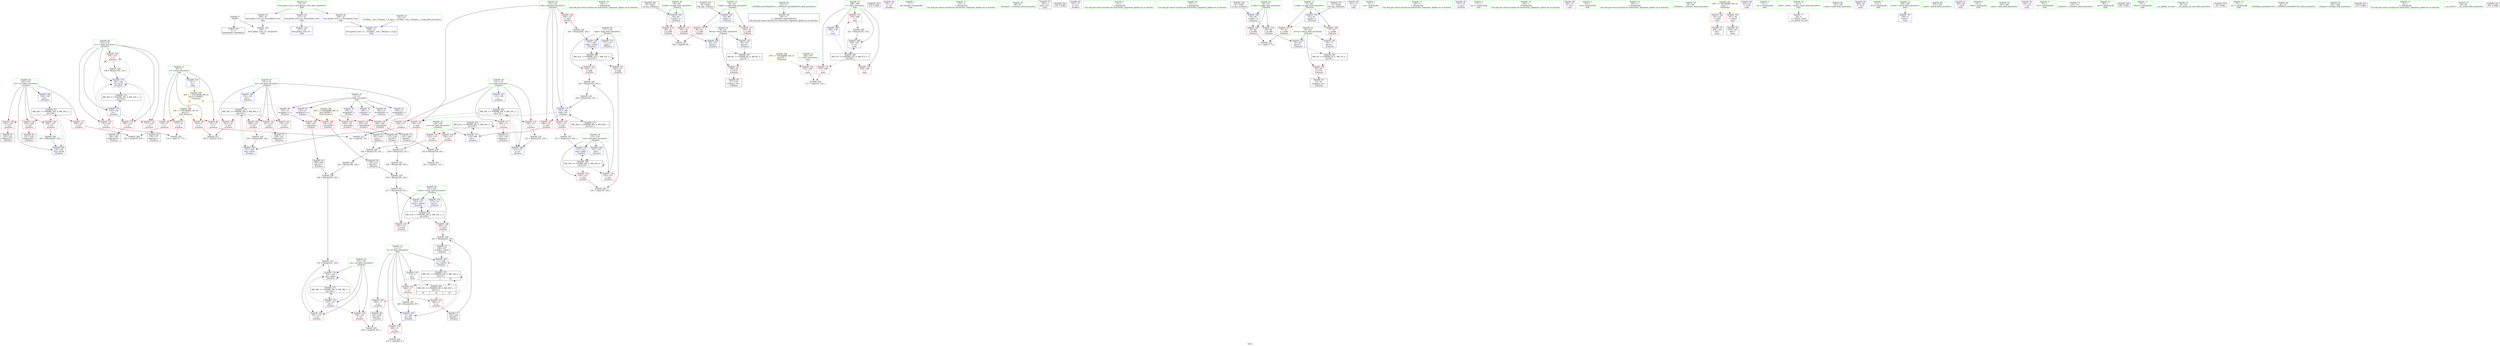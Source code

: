 digraph "SVFG" {
	label="SVFG";

	Node0x55c7b7945ff0 [shape=record,color=grey,label="{NodeID: 0\nNullPtr}"];
	Node0x55c7b7945ff0 -> Node0x55c7b7967fb0[style=solid];
	Node0x55c7b7945ff0 -> Node0x55c7b796e440[style=solid];
	Node0x55c7b796f650 [shape=record,color=blue,label="{NodeID: 180\n129\<--138\ni23\<--\n_Z5solvev\n}"];
	Node0x55c7b796f650 -> Node0x55c7b797f570[style=dashed];
	Node0x55c7b7966920 [shape=record,color=red,label="{NodeID: 97\n173\<--8\n\<--n\n_Z5solvev\n}"];
	Node0x55c7b7966920 -> Node0x55c7b7974bd0[style=solid];
	Node0x55c7b7964b80 [shape=record,color=green,label="{NodeID: 14\n138\<--1\n\<--dummyObj\nCan only get source location for instruction, argument, global var or function.}"];
	Node0x55c7b7967480 [shape=record,color=red,label="{NodeID: 111\n108\<--90\n\<--retval\n_Z3minxx\n}"];
	Node0x55c7b7967480 -> Node0x55c7b7968350[style=solid];
	Node0x55c7b7965720 [shape=record,color=green,label="{NodeID: 28\n47\<--53\n_ZNSt8ios_base4InitD1Ev\<--_ZNSt8ios_base4InitD1Ev_field_insensitive\n}"];
	Node0x55c7b7965720 -> Node0x55c7b7968180[style=solid];
	Node0x55c7b796c8b0 [shape=record,color=red,label="{NodeID: 125\n176\<--121\n\<--mid\n_Z5solvev\n}"];
	Node0x55c7b796c8b0 -> Node0x55c7b7972f50[style=solid];
	Node0x55c7b7966340 [shape=record,color=green,label="{NodeID: 42\n121\<--122\nmid\<--mid_field_insensitive\n_Z5solvev\n}"];
	Node0x55c7b7966340 -> Node0x55c7b796c8b0[style=solid];
	Node0x55c7b7966340 -> Node0x55c7b796c980[style=solid];
	Node0x55c7b7966340 -> Node0x55c7b796ca50[style=solid];
	Node0x55c7b7966340 -> Node0x55c7b796cb20[style=solid];
	Node0x55c7b7966340 -> Node0x55c7b796ef00[style=solid];
	Node0x55c7b796d410 [shape=record,color=red,label="{NodeID: 139\n230\<--129\n\<--i23\n_Z5solvev\n}"];
	Node0x55c7b796d410 -> Node0x55c7b7968aa0[style=solid];
	Node0x55c7b7967fb0 [shape=record,color=black,label="{NodeID: 56\n2\<--3\ndummyVal\<--dummyVal\n}"];
	Node0x55c7b7973e50 [shape=record,color=grey,label="{NodeID: 236\n262 = Binary(256, 261, )\n}"];
	Node0x55c7b7973e50 -> Node0x55c7b7975350[style=solid];
	Node0x55c7b796df70 [shape=record,color=red,label="{NodeID: 153\n324\<--298\n\<--i\nmain\n}"];
	Node0x55c7b796df70 -> Node0x55c7b7974450[style=solid];
	Node0x55c7b7968b70 [shape=record,color=black,label="{NodeID: 70\n234\<--233\nconv34\<--\n_Z5solvev\n}"];
	Node0x55c7b7968b70 -> Node0x55c7b7973250[style=solid];
	Node0x55c7b7996ab0 [shape=record,color=black,label="{NodeID: 333\n312 = PHI()\n}"];
	Node0x55c7b7975350 [shape=record,color=grey,label="{NodeID: 250\n263 = cmp(262, 155, )\n}"];
	Node0x55c7b796ebc0 [shape=record,color=blue,label="{NodeID: 167\n113\<--138\ni\<--\n_Z5solvev\n}"];
	Node0x55c7b796ebc0 -> Node0x55c7b797eb70[style=dashed];
	Node0x55c7b79696d0 [shape=record,color=purple,label="{NodeID: 84\n133\<--15\n\<--.str\n_Z5solvev\n}"];
	Node0x55c7b7946080 [shape=record,color=green,label="{NodeID: 1\n7\<--1\n__dso_handle\<--dummyObj\nGlob }"];
	Node0x55c7b796f720 [shape=record,color=blue,label="{NodeID: 181\n127\<--237\ncnt22\<--add36\n_Z5solvev\n}"];
	Node0x55c7b796f720 -> Node0x55c7b797f070[style=dashed];
	Node0x55c7b79669f0 [shape=record,color=red,label="{NodeID: 98\n219\<--8\n\<--n\n_Z5solvev\n}"];
	Node0x55c7b79669f0 -> Node0x55c7b7975050[style=solid];
	Node0x55c7b7964c10 [shape=record,color=green,label="{NodeID: 15\n155\<--1\n\<--dummyObj\nCan only get source location for instruction, argument, global var or function.}"];
	Node0x55c7b7967550 [shape=record,color=red,label="{NodeID: 112\n98\<--92\n\<--a.addr\n_Z3minxx\n}"];
	Node0x55c7b7967550 -> Node0x55c7b7974ed0[style=solid];
	Node0x55c7b7965820 [shape=record,color=green,label="{NodeID: 29\n60\<--61\n_Z3maxxx\<--_Z3maxxx_field_insensitive\n}"];
	Node0x55c7b796c980 [shape=record,color=red,label="{NodeID: 126\n204\<--121\n\<--mid\n_Z5solvev\n}"];
	Node0x55c7b796c980 -> Node0x55c7b7973550[style=solid];
	Node0x55c7b7966410 [shape=record,color=green,label="{NodeID: 43\n123\<--124\ncnt\<--cnt_field_insensitive\n_Z5solvev\n}"];
	Node0x55c7b7966410 -> Node0x55c7b796cbf0[style=solid];
	Node0x55c7b7966410 -> Node0x55c7b796ccc0[style=solid];
	Node0x55c7b7966410 -> Node0x55c7b796efd0[style=solid];
	Node0x55c7b7966410 -> Node0x55c7b796f170[style=solid];
	Node0x55c7b796d4e0 [shape=record,color=red,label="{NodeID: 140\n240\<--129\n\<--i23\n_Z5solvev\n}"];
	Node0x55c7b796d4e0 -> Node0x55c7b7974750[style=solid];
	Node0x55c7b79680b0 [shape=record,color=black,label="{NodeID: 57\n293\<--9\nmain_ret\<--\nmain\n}"];
	Node0x55c7b7973fd0 [shape=record,color=grey,label="{NodeID: 237\n211 = Binary(210, 184, )\n}"];
	Node0x55c7b7973fd0 -> Node0x55c7b796f4b0[style=solid];
	Node0x55c7b796e040 [shape=record,color=blue,label="{NodeID: 154\n8\<--9\nn\<--\nGlob }"];
	Node0x55c7b796e040 -> Node0x55c7b7986bd0[style=dashed];
	Node0x55c7b7968c40 [shape=record,color=black,label="{NodeID: 71\n245\<--244\nconv40\<--\n_Z5solvev\n}"];
	Node0x55c7b7968c40 -> Node0x55c7b79742d0[style=solid];
	Node0x55c7b7996bb0 [shape=record,color=black,label="{NodeID: 334\n321 = PHI()\n}"];
	Node0x55c7b79754d0 [shape=record,color=grey,label="{NodeID: 251\n254 = cmp(252, 253, )\n}"];
	Node0x55c7b796ec90 [shape=record,color=blue,label="{NodeID: 168\n113\<--151\ni\<--inc\n_Z5solvev\n}"];
	Node0x55c7b796ec90 -> Node0x55c7b797eb70[style=dashed];
	Node0x55c7b79697a0 [shape=record,color=purple,label="{NodeID: 85\n147\<--17\n\<--.str.1\n_Z5solvev\n}"];
	Node0x55c7b7958d50 [shape=record,color=green,label="{NodeID: 2\n9\<--1\n\<--dummyObj\nCan only get source location for instruction, argument, global var or function.}"];
	Node0x55c7b7981d70 [shape=record,color=black,label="{NodeID: 265\nMR_47V_3 = PHI(MR_47V_4, MR_47V_2, )\npts\{299 \}\n}"];
	Node0x55c7b7981d70 -> Node0x55c7b796ddd0[style=dashed];
	Node0x55c7b7981d70 -> Node0x55c7b796dea0[style=dashed];
	Node0x55c7b7981d70 -> Node0x55c7b796df70[style=dashed];
	Node0x55c7b7981d70 -> Node0x55c7b796fda0[style=dashed];
	Node0x55c7b796f7f0 [shape=record,color=blue,label="{NodeID: 182\n129\<--241\ni23\<--inc38\n_Z5solvev\n}"];
	Node0x55c7b796f7f0 -> Node0x55c7b797f570[style=dashed];
	Node0x55c7b7966ac0 [shape=record,color=red,label="{NodeID: 99\n253\<--8\n\<--n\n_Z5solvev\n}"];
	Node0x55c7b7966ac0 -> Node0x55c7b79754d0[style=solid];
	Node0x55c7b7964ca0 [shape=record,color=green,label="{NodeID: 16\n157\<--1\n\<--dummyObj\nCan only get source location for instruction, argument, global var or function.}"];
	Node0x55c7b7967620 [shape=record,color=red,label="{NodeID: 113\n102\<--92\n\<--a.addr\n_Z3minxx\n}"];
	Node0x55c7b7967620 -> Node0x55c7b796ea20[style=solid];
	Node0x55c7b7965920 [shape=record,color=green,label="{NodeID: 30\n65\<--66\nretval\<--retval_field_insensitive\n_Z3maxxx\n}"];
	Node0x55c7b7965920 -> Node0x55c7b7967070[style=solid];
	Node0x55c7b7965920 -> Node0x55c7b796e6e0[style=solid];
	Node0x55c7b7965920 -> Node0x55c7b796e7b0[style=solid];
	Node0x55c7b796ca50 [shape=record,color=red,label="{NodeID: 127\n208\<--121\n\<--mid\n_Z5solvev\n}"];
	Node0x55c7b796ca50 -> Node0x55c7b796f3e0[style=solid];
	Node0x55c7b79664e0 [shape=record,color=green,label="{NodeID: 44\n125\<--126\ni3\<--i3_field_insensitive\n_Z5solvev\n}"];
	Node0x55c7b79664e0 -> Node0x55c7b796cd90[style=solid];
	Node0x55c7b79664e0 -> Node0x55c7b796ce60[style=solid];
	Node0x55c7b79664e0 -> Node0x55c7b796cf30[style=solid];
	Node0x55c7b79664e0 -> Node0x55c7b796d000[style=solid];
	Node0x55c7b79664e0 -> Node0x55c7b796f0a0[style=solid];
	Node0x55c7b79664e0 -> Node0x55c7b796f240[style=solid];
	Node0x55c7b7972c90 [shape=record,color=grey,label="{NodeID: 224\n281 = Binary(280, 138, )\n}"];
	Node0x55c7b7972c90 -> Node0x55c7b796fb30[style=solid];
	Node0x55c7b796d5b0 [shape=record,color=red,label="{NodeID: 141\n252\<--131\n\<--i43\n_Z5solvev\n}"];
	Node0x55c7b796d5b0 -> Node0x55c7b79754d0[style=solid];
	Node0x55c7b7968180 [shape=record,color=black,label="{NodeID: 58\n46\<--47\n\<--_ZNSt8ios_base4InitD1Ev\nCan only get source location for instruction, argument, global var or function.}"];
	Node0x55c7b7974150 [shape=record,color=grey,label="{NodeID: 238\n190 = Binary(183, 189, )\n}"];
	Node0x55c7b7974150 -> Node0x55c7b79739d0[style=solid];
	Node0x55c7b796e140 [shape=record,color=blue,label="{NodeID: 155\n11\<--9\nm\<--\nGlob }"];
	Node0x55c7b796e140 -> Node0x55c7b7982270[style=dashed];
	Node0x55c7b7968d10 [shape=record,color=black,label="{NodeID: 72\n248\<--247\nconv42\<--sub41\n_Z5solvev\n}"];
	Node0x55c7b7968d10 -> Node0x55c7b796f8c0[style=solid];
	Node0x55c7b7996cb0 [shape=record,color=black,label="{NodeID: 335\n88 = PHI()\n0th arg _Z3minxx }"];
	Node0x55c7b7996cb0 -> Node0x55c7b796e880[style=solid];
	Node0x55c7b796b120 [shape=record,color=grey,label="{NodeID: 252\n75 = cmp(73, 74, )\n}"];
	Node0x55c7b796ed60 [shape=record,color=blue,label="{NodeID: 169\n115\<--155\nlow\<--\n_Z5solvev\n}"];
	Node0x55c7b796ed60 -> Node0x55c7b7982c70[style=dashed];
	Node0x55c7b7969870 [shape=record,color=purple,label="{NodeID: 86\n311\<--17\n\<--.str.1\nmain\n}"];
	Node0x55c7b7958de0 [shape=record,color=green,label="{NodeID: 3\n15\<--1\n.str\<--dummyObj\nGlob }"];
	Node0x55c7b7982270 [shape=record,color=black,label="{NodeID: 266\nMR_16V_2 = PHI(MR_16V_3, MR_16V_1, )\npts\{12 \}\n|{<s0>10|<s1>10|<s2>10}}"];
	Node0x55c7b7982270:s0 -> Node0x55c7b7966b90[style=dashed,color=red];
	Node0x55c7b7982270:s1 -> Node0x55c7b7966c60[style=dashed,color=red];
	Node0x55c7b7982270:s2 -> Node0x55c7b796f8c0[style=dashed,color=red];
	Node0x55c7b796f8c0 [shape=record,color=blue,label="{NodeID: 183\n11\<--248\nm\<--conv42\n_Z5solvev\n}"];
	Node0x55c7b796f8c0 -> Node0x55c7b7984e70[style=dashed];
	Node0x55c7b7966b90 [shape=record,color=red,label="{NodeID: 100\n200\<--11\n\<--m\n_Z5solvev\n}"];
	Node0x55c7b7966b90 -> Node0x55c7b7968830[style=solid];
	Node0x55c7b7964d30 [shape=record,color=green,label="{NodeID: 17\n167\<--1\n\<--dummyObj\nCan only get source location for instruction, argument, global var or function.}"];
	Node0x55c7b79676f0 [shape=record,color=red,label="{NodeID: 114\n99\<--94\n\<--b.addr\n_Z3minxx\n}"];
	Node0x55c7b79676f0 -> Node0x55c7b7974ed0[style=solid];
	Node0x55c7b79659f0 [shape=record,color=green,label="{NodeID: 31\n67\<--68\na.addr\<--a.addr_field_insensitive\n_Z3maxxx\n}"];
	Node0x55c7b79659f0 -> Node0x55c7b7967140[style=solid];
	Node0x55c7b79659f0 -> Node0x55c7b7967210[style=solid];
	Node0x55c7b79659f0 -> Node0x55c7b796e540[style=solid];
	Node0x55c7b796cb20 [shape=record,color=red,label="{NodeID: 128\n210\<--121\n\<--mid\n_Z5solvev\n}"];
	Node0x55c7b796cb20 -> Node0x55c7b7973fd0[style=solid];
	Node0x55c7b79665b0 [shape=record,color=green,label="{NodeID: 45\n127\<--128\ncnt22\<--cnt22_field_insensitive\n_Z5solvev\n}"];
	Node0x55c7b79665b0 -> Node0x55c7b796d0d0[style=solid];
	Node0x55c7b79665b0 -> Node0x55c7b796d1a0[style=solid];
	Node0x55c7b79665b0 -> Node0x55c7b796f580[style=solid];
	Node0x55c7b79665b0 -> Node0x55c7b796f720[style=solid];
	Node0x55c7b7972dd0 [shape=record,color=grey,label="{NodeID: 225\n237 = Binary(236, 235, )\n}"];
	Node0x55c7b7972dd0 -> Node0x55c7b796f720[style=solid];
	Node0x55c7b796d680 [shape=record,color=red,label="{NodeID: 142\n257\<--131\n\<--i43\n_Z5solvev\n}"];
	Node0x55c7b796d680 -> Node0x55c7b7968de0[style=solid];
	Node0x55c7b7968280 [shape=record,color=black,label="{NodeID: 59\n62\<--83\n_Z3maxxx_ret\<--\n_Z3maxxx\n}"];
	Node0x55c7b79742d0 [shape=record,color=grey,label="{NodeID: 239\n247 = Binary(245, 246, )\n}"];
	Node0x55c7b79742d0 -> Node0x55c7b7968d10[style=solid];
	Node0x55c7b796e240 [shape=record,color=blue,label="{NodeID: 156\n337\<--34\nllvm.global_ctors_0\<--\nGlob }"];
	Node0x55c7b7968de0 [shape=record,color=black,label="{NodeID: 73\n258\<--257\nidxprom47\<--\n_Z5solvev\n}"];
	Node0x55c7b7996e10 [shape=record,color=black,label="{NodeID: 336\n89 = PHI()\n1st arg _Z3minxx }"];
	Node0x55c7b7996e10 -> Node0x55c7b796e950[style=solid];
	Node0x55c7b796b2a0 [shape=record,color=grey,label="{NodeID: 253\n142 = cmp(140, 141, )\n}"];
	Node0x55c7b796ee30 [shape=record,color=blue,label="{NodeID: 170\n117\<--157\nhigh\<--\n_Z5solvev\n}"];
	Node0x55c7b796ee30 -> Node0x55c7b7983170[style=dashed];
	Node0x55c7b7969940 [shape=record,color=purple,label="{NodeID: 87\n273\<--19\n\<--.str.2\n_Z5solvev\n}"];
	Node0x55c7b79593b0 [shape=record,color=green,label="{NodeID: 4\n17\<--1\n.str.1\<--dummyObj\nGlob }"];
	Node0x55c7b7982770 [shape=record,color=black,label="{NodeID: 267\nMR_8V_3 = PHI(MR_8V_4, MR_8V_2, )\npts\{91 \}\n}"];
	Node0x55c7b7982770 -> Node0x55c7b7967480[style=dashed];
	Node0x55c7b796f990 [shape=record,color=blue,label="{NodeID: 184\n131\<--138\ni43\<--\n_Z5solvev\n}"];
	Node0x55c7b796f990 -> Node0x55c7b7985370[style=dashed];
	Node0x55c7b7966c60 [shape=record,color=red,label="{NodeID: 101\n244\<--11\n\<--m\n_Z5solvev\n}"];
	Node0x55c7b7966c60 -> Node0x55c7b7968c40[style=solid];
	Node0x55c7b7964dc0 [shape=record,color=green,label="{NodeID: 18\n184\<--1\n\<--dummyObj\nCan only get source location for instruction, argument, global var or function.}"];
	Node0x55c7b796c110 [shape=record,color=red,label="{NodeID: 115\n105\<--94\n\<--b.addr\n_Z3minxx\n}"];
	Node0x55c7b796c110 -> Node0x55c7b796eaf0[style=solid];
	Node0x55c7b7965ac0 [shape=record,color=green,label="{NodeID: 32\n69\<--70\nb.addr\<--b.addr_field_insensitive\n_Z3maxxx\n}"];
	Node0x55c7b7965ac0 -> Node0x55c7b79672e0[style=solid];
	Node0x55c7b7965ac0 -> Node0x55c7b79673b0[style=solid];
	Node0x55c7b7965ac0 -> Node0x55c7b796e610[style=solid];
	Node0x55c7b796cbf0 [shape=record,color=red,label="{NodeID: 129\n191\<--123\n\<--cnt\n_Z5solvev\n}"];
	Node0x55c7b796cbf0 -> Node0x55c7b79739d0[style=solid];
	Node0x55c7b7966680 [shape=record,color=green,label="{NodeID: 46\n129\<--130\ni23\<--i23_field_insensitive\n_Z5solvev\n}"];
	Node0x55c7b7966680 -> Node0x55c7b796d270[style=solid];
	Node0x55c7b7966680 -> Node0x55c7b796d340[style=solid];
	Node0x55c7b7966680 -> Node0x55c7b796d410[style=solid];
	Node0x55c7b7966680 -> Node0x55c7b796d4e0[style=solid];
	Node0x55c7b7966680 -> Node0x55c7b796f650[style=solid];
	Node0x55c7b7966680 -> Node0x55c7b796f7f0[style=solid];
	Node0x55c7b7972f50 [shape=record,color=grey,label="{NodeID: 226\n182 = Binary(176, 181, )\n}"];
	Node0x55c7b7972f50 -> Node0x55c7b79730d0[style=solid];
	Node0x55c7b796d750 [shape=record,color=red,label="{NodeID: 143\n272\<--131\n\<--i43\n_Z5solvev\n}"];
	Node0x55c7b7968350 [shape=record,color=black,label="{NodeID: 60\n87\<--108\n_Z3minxx_ret\<--\n_Z3minxx\n}"];
	Node0x55c7b7974450 [shape=record,color=grey,label="{NodeID: 240\n325 = Binary(324, 138, )\n}"];
	Node0x55c7b7974450 -> Node0x55c7b796fda0[style=solid];
	Node0x55c7b796e340 [shape=record,color=blue,label="{NodeID: 157\n338\<--35\nllvm.global_ctors_1\<--_GLOBAL__sub_I_Theogry_1_0.cpp\nGlob }"];
	Node0x55c7b7968eb0 [shape=record,color=black,label="{NodeID: 74\n261\<--260\nconv49\<--\n_Z5solvev\n}"];
	Node0x55c7b7968eb0 -> Node0x55c7b7973e50[style=solid];
	Node0x55c7b7996f10 [shape=record,color=black,label="{NodeID: 337\n63 = PHI()\n0th arg _Z3maxxx }"];
	Node0x55c7b7996f10 -> Node0x55c7b796e540[style=solid];
	Node0x55c7b796b420 [shape=record,color=grey,label="{NodeID: 254\n270 = cmp(269, 9, )\n}"];
	Node0x55c7b796ef00 [shape=record,color=blue,label="{NodeID: 171\n121\<--166\nmid\<--div\n_Z5solvev\n}"];
	Node0x55c7b796ef00 -> Node0x55c7b796c8b0[style=dashed];
	Node0x55c7b796ef00 -> Node0x55c7b796c980[style=dashed];
	Node0x55c7b796ef00 -> Node0x55c7b796ca50[style=dashed];
	Node0x55c7b796ef00 -> Node0x55c7b796cb20[style=dashed];
	Node0x55c7b796ef00 -> Node0x55c7b7983b70[style=dashed];
	Node0x55c7b7969a10 [shape=record,color=purple,label="{NodeID: 88\n302\<--21\n\<--.str.3\nmain\n}"];
	Node0x55c7b7959440 [shape=record,color=green,label="{NodeID: 5\n19\<--1\n.str.2\<--dummyObj\nGlob }"];
	Node0x55c7b7982c70 [shape=record,color=black,label="{NodeID: 268\nMR_20V_3 = PHI(MR_20V_4, MR_20V_2, )\npts\{116 \}\n}"];
	Node0x55c7b7982c70 -> Node0x55c7b796c3d0[style=dashed];
	Node0x55c7b7982c70 -> Node0x55c7b796c4a0[style=dashed];
	Node0x55c7b7982c70 -> Node0x55c7b796f4b0[style=dashed];
	Node0x55c7b7982c70 -> Node0x55c7b7982c70[style=dashed];
	Node0x55c7b796fa60 [shape=record,color=blue,label="{NodeID: 185\n11\<--266\nm\<--dec\n_Z5solvev\n}"];
	Node0x55c7b796fa60 -> Node0x55c7b7966e00[style=dashed];
	Node0x55c7b796fa60 -> Node0x55c7b7984e70[style=dashed];
	Node0x55c7b7966d30 [shape=record,color=red,label="{NodeID: 102\n265\<--11\n\<--m\n_Z5solvev\n}"];
	Node0x55c7b7966d30 -> Node0x55c7b79748d0[style=solid];
	Node0x55c7b7964e50 [shape=record,color=green,label="{NodeID: 19\n267\<--1\n\<--dummyObj\nCan only get source location for instruction, argument, global var or function.}"];
	Node0x55c7b796c1a0 [shape=record,color=red,label="{NodeID: 116\n140\<--113\n\<--i\n_Z5solvev\n}"];
	Node0x55c7b796c1a0 -> Node0x55c7b796b2a0[style=solid];
	Node0x55c7b7965b90 [shape=record,color=green,label="{NodeID: 33\n85\<--86\n_Z3minxx\<--_Z3minxx_field_insensitive\n}"];
	Node0x55c7b796ccc0 [shape=record,color=red,label="{NodeID: 130\n199\<--123\n\<--cnt\n_Z5solvev\n}"];
	Node0x55c7b796ccc0 -> Node0x55c7b7974a50[style=solid];
	Node0x55c7b7966750 [shape=record,color=green,label="{NodeID: 47\n131\<--132\ni43\<--i43_field_insensitive\n_Z5solvev\n}"];
	Node0x55c7b7966750 -> Node0x55c7b796d5b0[style=solid];
	Node0x55c7b7966750 -> Node0x55c7b796d680[style=solid];
	Node0x55c7b7966750 -> Node0x55c7b796d750[style=solid];
	Node0x55c7b7966750 -> Node0x55c7b796d820[style=solid];
	Node0x55c7b7966750 -> Node0x55c7b796f990[style=solid];
	Node0x55c7b7966750 -> Node0x55c7b796fb30[style=solid];
	Node0x55c7b79730d0 [shape=record,color=grey,label="{NodeID: 227\n183 = Binary(182, 184, )\n}"];
	Node0x55c7b79730d0 -> Node0x55c7b7974150[style=solid];
	Node0x55c7b796d820 [shape=record,color=red,label="{NodeID: 144\n280\<--131\n\<--i43\n_Z5solvev\n}"];
	Node0x55c7b796d820 -> Node0x55c7b7972c90[style=solid];
	Node0x55c7b7968420 [shape=record,color=black,label="{NodeID: 61\n145\<--144\nidxprom\<--\n_Z5solvev\n}"];
	Node0x55c7b79745d0 [shape=record,color=grey,label="{NodeID: 241\n165 = Binary(163, 164, )\n}"];
	Node0x55c7b79745d0 -> Node0x55c7b7973b50[style=solid];
	Node0x55c7b796e440 [shape=record,color=blue, style = dotted,label="{NodeID: 158\n339\<--3\nllvm.global_ctors_2\<--dummyVal\nGlob }"];
	Node0x55c7b7968f80 [shape=record,color=black,label="{NodeID: 75\n304\<--301\ncall\<--\nmain\n}"];
	Node0x55c7b7997010 [shape=record,color=black,label="{NodeID: 338\n64 = PHI()\n1st arg _Z3maxxx }"];
	Node0x55c7b7997010 -> Node0x55c7b796e610[style=solid];
	Node0x55c7b797eb70 [shape=record,color=black,label="{NodeID: 255\nMR_18V_3 = PHI(MR_18V_4, MR_18V_2, )\npts\{114 \}\n}"];
	Node0x55c7b797eb70 -> Node0x55c7b796c1a0[style=dashed];
	Node0x55c7b797eb70 -> Node0x55c7b796c230[style=dashed];
	Node0x55c7b797eb70 -> Node0x55c7b796c300[style=dashed];
	Node0x55c7b797eb70 -> Node0x55c7b796ec90[style=dashed];
	Node0x55c7b796efd0 [shape=record,color=blue,label="{NodeID: 172\n123\<--155\ncnt\<--\n_Z5solvev\n}"];
	Node0x55c7b796efd0 -> Node0x55c7b796cbf0[style=dashed];
	Node0x55c7b796efd0 -> Node0x55c7b796ccc0[style=dashed];
	Node0x55c7b796efd0 -> Node0x55c7b796f170[style=dashed];
	Node0x55c7b796efd0 -> Node0x55c7b7984880[style=dashed];
	Node0x55c7b7969ae0 [shape=record,color=purple,label="{NodeID: 89\n303\<--23\n\<--.str.4\nmain\n}"];
	Node0x55c7b7964700 [shape=record,color=green,label="{NodeID: 6\n21\<--1\n.str.3\<--dummyObj\nGlob }"];
	Node0x55c7b7983170 [shape=record,color=black,label="{NodeID: 269\nMR_22V_3 = PHI(MR_22V_5, MR_22V_2, )\npts\{118 \}\n}"];
	Node0x55c7b7983170 -> Node0x55c7b796c570[style=dashed];
	Node0x55c7b7983170 -> Node0x55c7b796c640[style=dashed];
	Node0x55c7b7983170 -> Node0x55c7b796f310[style=dashed];
	Node0x55c7b7983170 -> Node0x55c7b7983170[style=dashed];
	Node0x55c7b796fb30 [shape=record,color=blue,label="{NodeID: 186\n131\<--281\ni43\<--inc58\n_Z5solvev\n}"];
	Node0x55c7b796fb30 -> Node0x55c7b7985370[style=dashed];
	Node0x55c7b7966e00 [shape=record,color=red,label="{NodeID: 103\n269\<--11\n\<--m\n_Z5solvev\n}"];
	Node0x55c7b7966e00 -> Node0x55c7b796b420[style=solid];
	Node0x55c7b7964f20 [shape=record,color=green,label="{NodeID: 20\n4\<--6\n_ZStL8__ioinit\<--_ZStL8__ioinit_field_insensitive\nGlob }"];
	Node0x55c7b7964f20 -> Node0x55c7b7969120[style=solid];
	Node0x55c7b796c230 [shape=record,color=red,label="{NodeID: 117\n144\<--113\n\<--i\n_Z5solvev\n}"];
	Node0x55c7b796c230 -> Node0x55c7b7968420[style=solid];
	Node0x55c7b7965c90 [shape=record,color=green,label="{NodeID: 34\n90\<--91\nretval\<--retval_field_insensitive\n_Z3minxx\n}"];
	Node0x55c7b7965c90 -> Node0x55c7b7967480[style=solid];
	Node0x55c7b7965c90 -> Node0x55c7b796ea20[style=solid];
	Node0x55c7b7965c90 -> Node0x55c7b796eaf0[style=solid];
	Node0x55c7b796cd90 [shape=record,color=red,label="{NodeID: 131\n172\<--125\n\<--i3\n_Z5solvev\n}"];
	Node0x55c7b796cd90 -> Node0x55c7b7974bd0[style=solid];
	Node0x55c7b7967840 [shape=record,color=green,label="{NodeID: 48\n135\<--136\nscanf\<--scanf_field_insensitive\n}"];
	Node0x55c7b7973250 [shape=record,color=grey,label="{NodeID: 228\n235 = Binary(229, 234, )\n}"];
	Node0x55c7b7973250 -> Node0x55c7b7972dd0[style=solid];
	Node0x55c7b796d8f0 [shape=record,color=red,label="{NodeID: 145\n180\<--179\n\<--arrayidx8\n_Z5solvev\n}"];
	Node0x55c7b796d8f0 -> Node0x55c7b79685c0[style=solid];
	Node0x55c7b79684f0 [shape=record,color=black,label="{NodeID: 62\n178\<--177\nidxprom7\<--\n_Z5solvev\n}"];
	Node0x55c7b7974750 [shape=record,color=grey,label="{NodeID: 242\n241 = Binary(240, 138, )\n}"];
	Node0x55c7b7974750 -> Node0x55c7b796f7f0[style=solid];
	Node0x55c7b796e540 [shape=record,color=blue,label="{NodeID: 159\n67\<--63\na.addr\<--a\n_Z3maxxx\n}"];
	Node0x55c7b796e540 -> Node0x55c7b7967140[style=dashed];
	Node0x55c7b796e540 -> Node0x55c7b7967210[style=dashed];
	Node0x55c7b7969050 [shape=record,color=black,label="{NodeID: 76\n310\<--307\ncall1\<--\nmain\n}"];
	Node0x55c7b797f070 [shape=record,color=black,label="{NodeID: 256\nMR_32V_3 = PHI(MR_32V_4, MR_32V_2, )\npts\{128 \}\n}"];
	Node0x55c7b797f070 -> Node0x55c7b796d0d0[style=dashed];
	Node0x55c7b797f070 -> Node0x55c7b796d1a0[style=dashed];
	Node0x55c7b797f070 -> Node0x55c7b796f720[style=dashed];
	Node0x55c7b796f0a0 [shape=record,color=blue,label="{NodeID: 173\n125\<--138\ni3\<--\n_Z5solvev\n}"];
	Node0x55c7b796f0a0 -> Node0x55c7b796cd90[style=dashed];
	Node0x55c7b796f0a0 -> Node0x55c7b796ce60[style=dashed];
	Node0x55c7b796f0a0 -> Node0x55c7b796cf30[style=dashed];
	Node0x55c7b796f0a0 -> Node0x55c7b796d000[style=dashed];
	Node0x55c7b796f0a0 -> Node0x55c7b796f240[style=dashed];
	Node0x55c7b796f0a0 -> Node0x55c7b7984970[style=dashed];
	Node0x55c7b7969bb0 [shape=record,color=purple,label="{NodeID: 90\n308\<--26\n\<--.str.5\nmain\n}"];
	Node0x55c7b7964790 [shape=record,color=green,label="{NodeID: 7\n23\<--1\n.str.4\<--dummyObj\nGlob }"];
	Node0x55c7b7983670 [shape=record,color=black,label="{NodeID: 270\nMR_24V_2 = PHI(MR_24V_3, MR_24V_1, )\npts\{120 \}\n}"];
	Node0x55c7b7983670 -> Node0x55c7b796c710[style=dashed];
	Node0x55c7b7983670 -> Node0x55c7b796c7e0[style=dashed];
	Node0x55c7b7983670 -> Node0x55c7b796f3e0[style=dashed];
	Node0x55c7b7983670 -> Node0x55c7b7983670[style=dashed];
	Node0x55c7b796fc00 [shape=record,color=blue,label="{NodeID: 187\n294\<--9\nretval\<--\nmain\n}"];
	Node0x55c7b7966ed0 [shape=record,color=red,label="{NodeID: 104\n301\<--25\n\<--stdin\nmain\n}"];
	Node0x55c7b7966ed0 -> Node0x55c7b7968f80[style=solid];
	Node0x55c7b7965020 [shape=record,color=green,label="{NodeID: 21\n8\<--10\nn\<--n_field_insensitive\nGlob }"];
	Node0x55c7b7965020 -> Node0x55c7b7966850[style=solid];
	Node0x55c7b7965020 -> Node0x55c7b7966920[style=solid];
	Node0x55c7b7965020 -> Node0x55c7b79669f0[style=solid];
	Node0x55c7b7965020 -> Node0x55c7b7966ac0[style=solid];
	Node0x55c7b7965020 -> Node0x55c7b796e040[style=solid];
	Node0x55c7b7986a10 [shape=record,color=yellow,style=double,label="{NodeID: 284\n45V_1 = ENCHI(MR_45V_0)\npts\{297 \}\nFun[main]}"];
	Node0x55c7b7986a10 -> Node0x55c7b796dd00[style=dashed];
	Node0x55c7b796c300 [shape=record,color=red,label="{NodeID: 118\n150\<--113\n\<--i\n_Z5solvev\n}"];
	Node0x55c7b796c300 -> Node0x55c7b7973cd0[style=solid];
	Node0x55c7b7965d60 [shape=record,color=green,label="{NodeID: 35\n92\<--93\na.addr\<--a.addr_field_insensitive\n_Z3minxx\n}"];
	Node0x55c7b7965d60 -> Node0x55c7b7967550[style=solid];
	Node0x55c7b7965d60 -> Node0x55c7b7967620[style=solid];
	Node0x55c7b7965d60 -> Node0x55c7b796e880[style=solid];
	Node0x55c7b796ce60 [shape=record,color=red,label="{NodeID: 132\n177\<--125\n\<--i3\n_Z5solvev\n}"];
	Node0x55c7b796ce60 -> Node0x55c7b79684f0[style=solid];
	Node0x55c7b7967940 [shape=record,color=green,label="{NodeID: 49\n275\<--276\nprintf\<--printf_field_insensitive\n}"];
	Node0x55c7b79733d0 [shape=record,color=grey,label="{NodeID: 229\n196 = Binary(195, 138, )\n}"];
	Node0x55c7b79733d0 -> Node0x55c7b796f240[style=solid];
	Node0x55c7b796d9c0 [shape=record,color=red,label="{NodeID: 146\n188\<--187\n\<--arrayidx11\n_Z5solvev\n}"];
	Node0x55c7b796d9c0 -> Node0x55c7b7968760[style=solid];
	Node0x55c7b79685c0 [shape=record,color=black,label="{NodeID: 63\n181\<--180\nconv\<--\n_Z5solvev\n}"];
	Node0x55c7b79685c0 -> Node0x55c7b7972f50[style=solid];
	Node0x55c7b79748d0 [shape=record,color=grey,label="{NodeID: 243\n266 = Binary(265, 267, )\n}"];
	Node0x55c7b79748d0 -> Node0x55c7b796fa60[style=solid];
	Node0x55c7b796e610 [shape=record,color=blue,label="{NodeID: 160\n69\<--64\nb.addr\<--b\n_Z3maxxx\n}"];
	Node0x55c7b796e610 -> Node0x55c7b79672e0[style=dashed];
	Node0x55c7b796e610 -> Node0x55c7b79673b0[style=dashed];
	Node0x55c7b7969120 [shape=record,color=purple,label="{NodeID: 77\n44\<--4\n\<--_ZStL8__ioinit\n__cxx_global_var_init\n}"];
	Node0x55c7b797f570 [shape=record,color=black,label="{NodeID: 257\nMR_34V_3 = PHI(MR_34V_4, MR_34V_2, )\npts\{130 \}\n}"];
	Node0x55c7b797f570 -> Node0x55c7b796d270[style=dashed];
	Node0x55c7b797f570 -> Node0x55c7b796d340[style=dashed];
	Node0x55c7b797f570 -> Node0x55c7b796d410[style=dashed];
	Node0x55c7b797f570 -> Node0x55c7b796d4e0[style=dashed];
	Node0x55c7b797f570 -> Node0x55c7b796f7f0[style=dashed];
	Node0x55c7b796f170 [shape=record,color=blue,label="{NodeID: 174\n123\<--192\ncnt\<--add14\n_Z5solvev\n}"];
	Node0x55c7b796f170 -> Node0x55c7b796cbf0[style=dashed];
	Node0x55c7b796f170 -> Node0x55c7b796ccc0[style=dashed];
	Node0x55c7b796f170 -> Node0x55c7b796f170[style=dashed];
	Node0x55c7b796f170 -> Node0x55c7b7984880[style=dashed];
	Node0x55c7b7969c80 [shape=record,color=purple,label="{NodeID: 91\n309\<--28\n\<--.str.6\nmain\n}"];
	Node0x55c7b7964820 [shape=record,color=green,label="{NodeID: 8\n25\<--1\nstdin\<--dummyObj\nGlob }"];
	Node0x55c7b7983b70 [shape=record,color=black,label="{NodeID: 271\nMR_26V_2 = PHI(MR_26V_3, MR_26V_1, )\npts\{122 \}\n}"];
	Node0x55c7b7983b70 -> Node0x55c7b796ef00[style=dashed];
	Node0x55c7b796fcd0 [shape=record,color=blue,label="{NodeID: 188\n298\<--138\ni\<--\nmain\n}"];
	Node0x55c7b796fcd0 -> Node0x55c7b7981d70[style=dashed];
	Node0x55c7b7966fa0 [shape=record,color=red,label="{NodeID: 105\n307\<--30\n\<--stdout\nmain\n}"];
	Node0x55c7b7966fa0 -> Node0x55c7b7969050[style=solid];
	Node0x55c7b7965120 [shape=record,color=green,label="{NodeID: 22\n11\<--12\nm\<--m_field_insensitive\nGlob }"];
	Node0x55c7b7965120 -> Node0x55c7b7966b90[style=solid];
	Node0x55c7b7965120 -> Node0x55c7b7966c60[style=solid];
	Node0x55c7b7965120 -> Node0x55c7b7966d30[style=solid];
	Node0x55c7b7965120 -> Node0x55c7b7966e00[style=solid];
	Node0x55c7b7965120 -> Node0x55c7b796e140[style=solid];
	Node0x55c7b7965120 -> Node0x55c7b796f8c0[style=solid];
	Node0x55c7b7965120 -> Node0x55c7b796fa60[style=solid];
	Node0x55c7b796c3d0 [shape=record,color=red,label="{NodeID: 119\n159\<--115\n\<--low\n_Z5solvev\n}"];
	Node0x55c7b796c3d0 -> Node0x55c7b7974d50[style=solid];
	Node0x55c7b7965e30 [shape=record,color=green,label="{NodeID: 36\n94\<--95\nb.addr\<--b.addr_field_insensitive\n_Z3minxx\n}"];
	Node0x55c7b7965e30 -> Node0x55c7b79676f0[style=solid];
	Node0x55c7b7965e30 -> Node0x55c7b796c110[style=solid];
	Node0x55c7b7965e30 -> Node0x55c7b796e950[style=solid];
	Node0x55c7b796cf30 [shape=record,color=red,label="{NodeID: 133\n185\<--125\n\<--i3\n_Z5solvev\n}"];
	Node0x55c7b796cf30 -> Node0x55c7b7968690[style=solid];
	Node0x55c7b7967a40 [shape=record,color=green,label="{NodeID: 50\n291\<--292\nmain\<--main_field_insensitive\n}"];
	Node0x55c7b7973550 [shape=record,color=grey,label="{NodeID: 230\n205 = Binary(204, 184, )\n}"];
	Node0x55c7b7973550 -> Node0x55c7b796f310[style=solid];
	Node0x55c7b796da90 [shape=record,color=red,label="{NodeID: 147\n226\<--225\n\<--arrayidx28\n_Z5solvev\n}"];
	Node0x55c7b796da90 -> Node0x55c7b79689d0[style=solid];
	Node0x55c7b7968690 [shape=record,color=black,label="{NodeID: 64\n186\<--185\nidxprom10\<--\n_Z5solvev\n}"];
	Node0x55c7b7974a50 [shape=record,color=grey,label="{NodeID: 244\n202 = cmp(199, 201, )\n}"];
	Node0x55c7b796e6e0 [shape=record,color=blue,label="{NodeID: 161\n65\<--77\nretval\<--\n_Z3maxxx\n}"];
	Node0x55c7b796e6e0 -> Node0x55c7b797fa70[style=dashed];
	Node0x55c7b79691f0 [shape=record,color=purple,label="{NodeID: 78\n146\<--13\narrayidx\<--a\n_Z5solvev\n}"];
	Node0x55c7b797fa70 [shape=record,color=black,label="{NodeID: 258\nMR_2V_3 = PHI(MR_2V_4, MR_2V_2, )\npts\{66 \}\n}"];
	Node0x55c7b797fa70 -> Node0x55c7b7967070[style=dashed];
	Node0x55c7b796f240 [shape=record,color=blue,label="{NodeID: 175\n125\<--196\ni3\<--inc16\n_Z5solvev\n}"];
	Node0x55c7b796f240 -> Node0x55c7b796cd90[style=dashed];
	Node0x55c7b796f240 -> Node0x55c7b796ce60[style=dashed];
	Node0x55c7b796f240 -> Node0x55c7b796cf30[style=dashed];
	Node0x55c7b796f240 -> Node0x55c7b796d000[style=dashed];
	Node0x55c7b796f240 -> Node0x55c7b796f240[style=dashed];
	Node0x55c7b796f240 -> Node0x55c7b7984970[style=dashed];
	Node0x55c7b7969d50 [shape=record,color=purple,label="{NodeID: 92\n320\<--31\n\<--.str.7\nmain\n}"];
	Node0x55c7b79648b0 [shape=record,color=green,label="{NodeID: 9\n26\<--1\n.str.5\<--dummyObj\nGlob }"];
	Node0x55c7b7984880 [shape=record,color=black,label="{NodeID: 272\nMR_28V_2 = PHI(MR_28V_4, MR_28V_1, )\npts\{124 \}\n}"];
	Node0x55c7b7984880 -> Node0x55c7b796efd0[style=dashed];
	Node0x55c7b796fda0 [shape=record,color=blue,label="{NodeID: 189\n298\<--325\ni\<--inc\nmain\n}"];
	Node0x55c7b796fda0 -> Node0x55c7b7981d70[style=dashed];
	Node0x55c7b7967070 [shape=record,color=red,label="{NodeID: 106\n83\<--65\n\<--retval\n_Z3maxxx\n}"];
	Node0x55c7b7967070 -> Node0x55c7b7968280[style=solid];
	Node0x55c7b7965220 [shape=record,color=green,label="{NodeID: 23\n13\<--14\na\<--a_field_insensitive\nGlob }"];
	Node0x55c7b7965220 -> Node0x55c7b79691f0[style=solid];
	Node0x55c7b7965220 -> Node0x55c7b79692c0[style=solid];
	Node0x55c7b7965220 -> Node0x55c7b7969390[style=solid];
	Node0x55c7b7965220 -> Node0x55c7b7969460[style=solid];
	Node0x55c7b7965220 -> Node0x55c7b7969530[style=solid];
	Node0x55c7b7965220 -> Node0x55c7b7969600[style=solid];
	Node0x55c7b7986bd0 [shape=record,color=yellow,style=double,label="{NodeID: 286\n49V_1 = ENCHI(MR_49V_0)\npts\{10 140000 \}\nFun[main]|{<s0>10|<s1>10}}"];
	Node0x55c7b7986bd0:s0 -> Node0x55c7b7986dc0[style=dashed,color=red];
	Node0x55c7b7986bd0:s1 -> Node0x55c7b7987870[style=dashed,color=red];
	Node0x55c7b796c4a0 [shape=record,color=red,label="{NodeID: 120\n163\<--115\n\<--low\n_Z5solvev\n}"];
	Node0x55c7b796c4a0 -> Node0x55c7b79745d0[style=solid];
	Node0x55c7b7965f00 [shape=record,color=green,label="{NodeID: 37\n110\<--111\n_Z5solvev\<--_Z5solvev_field_insensitive\n}"];
	Node0x55c7b7987870 [shape=record,color=yellow,style=double,label="{NodeID: 300\n38V_1 = ENCHI(MR_38V_0)\npts\{140000 \}\nFun[_Z5solvev]}"];
	Node0x55c7b7987870 -> Node0x55c7b796d8f0[style=dashed];
	Node0x55c7b7987870 -> Node0x55c7b796d9c0[style=dashed];
	Node0x55c7b7987870 -> Node0x55c7b796da90[style=dashed];
	Node0x55c7b7987870 -> Node0x55c7b796db60[style=dashed];
	Node0x55c7b7987870 -> Node0x55c7b796dc30[style=dashed];
	Node0x55c7b796d000 [shape=record,color=red,label="{NodeID: 134\n195\<--125\n\<--i3\n_Z5solvev\n}"];
	Node0x55c7b796d000 -> Node0x55c7b79733d0[style=solid];
	Node0x55c7b7967b40 [shape=record,color=green,label="{NodeID: 51\n294\<--295\nretval\<--retval_field_insensitive\nmain\n}"];
	Node0x55c7b7967b40 -> Node0x55c7b796fc00[style=solid];
	Node0x55c7b79736d0 [shape=record,color=grey,label="{NodeID: 231\n228 = Binary(222, 227, )\n}"];
	Node0x55c7b79736d0 -> Node0x55c7b7973850[style=solid];
	Node0x55c7b796db60 [shape=record,color=red,label="{NodeID: 148\n233\<--232\n\<--arrayidx33\n_Z5solvev\n}"];
	Node0x55c7b796db60 -> Node0x55c7b7968b70[style=solid];
	Node0x55c7b7968760 [shape=record,color=black,label="{NodeID: 65\n189\<--188\nconv12\<--\n_Z5solvev\n}"];
	Node0x55c7b7968760 -> Node0x55c7b7974150[style=solid];
	Node0x55c7b7974bd0 [shape=record,color=grey,label="{NodeID: 245\n174 = cmp(172, 173, )\n}"];
	Node0x55c7b796e7b0 [shape=record,color=blue,label="{NodeID: 162\n65\<--80\nretval\<--\n_Z3maxxx\n}"];
	Node0x55c7b796e7b0 -> Node0x55c7b797fa70[style=dashed];
	Node0x55c7b79692c0 [shape=record,color=purple,label="{NodeID: 79\n179\<--13\narrayidx8\<--a\n_Z5solvev\n}"];
	Node0x55c7b79692c0 -> Node0x55c7b796d8f0[style=solid];
	Node0x55c7b796f310 [shape=record,color=blue,label="{NodeID: 176\n117\<--205\nhigh\<--sub20\n_Z5solvev\n}"];
	Node0x55c7b796f310 -> Node0x55c7b7983170[style=dashed];
	Node0x55c7b7969e20 [shape=record,color=purple,label="{NodeID: 93\n337\<--33\nllvm.global_ctors_0\<--llvm.global_ctors\nGlob }"];
	Node0x55c7b7969e20 -> Node0x55c7b796e240[style=solid];
	Node0x55c7b7964940 [shape=record,color=green,label="{NodeID: 10\n28\<--1\n.str.6\<--dummyObj\nGlob }"];
	Node0x55c7b7984970 [shape=record,color=black,label="{NodeID: 273\nMR_30V_2 = PHI(MR_30V_4, MR_30V_1, )\npts\{126 \}\n}"];
	Node0x55c7b7984970 -> Node0x55c7b796f0a0[style=dashed];
	Node0x55c7b7967140 [shape=record,color=red,label="{NodeID: 107\n73\<--67\n\<--a.addr\n_Z3maxxx\n}"];
	Node0x55c7b7967140 -> Node0x55c7b796b120[style=solid];
	Node0x55c7b7965320 [shape=record,color=green,label="{NodeID: 24\n33\<--37\nllvm.global_ctors\<--llvm.global_ctors_field_insensitive\nGlob }"];
	Node0x55c7b7965320 -> Node0x55c7b7969e20[style=solid];
	Node0x55c7b7965320 -> Node0x55c7b7969f20[style=solid];
	Node0x55c7b7965320 -> Node0x55c7b796a020[style=solid];
	Node0x55c7b7986ce0 [shape=record,color=yellow,style=double,label="{NodeID: 287\n40V_1 = ENCHI(MR_40V_0)\npts\{1 \}\nFun[main]}"];
	Node0x55c7b7986ce0 -> Node0x55c7b7966ed0[style=dashed];
	Node0x55c7b7986ce0 -> Node0x55c7b7966fa0[style=dashed];
	Node0x55c7b796c570 [shape=record,color=red,label="{NodeID: 121\n160\<--117\n\<--high\n_Z5solvev\n}"];
	Node0x55c7b796c570 -> Node0x55c7b7974d50[style=solid];
	Node0x55c7b7966000 [shape=record,color=green,label="{NodeID: 38\n113\<--114\ni\<--i_field_insensitive\n_Z5solvev\n}"];
	Node0x55c7b7966000 -> Node0x55c7b796c1a0[style=solid];
	Node0x55c7b7966000 -> Node0x55c7b796c230[style=solid];
	Node0x55c7b7966000 -> Node0x55c7b796c300[style=solid];
	Node0x55c7b7966000 -> Node0x55c7b796ebc0[style=solid];
	Node0x55c7b7966000 -> Node0x55c7b796ec90[style=solid];
	Node0x55c7b796d0d0 [shape=record,color=red,label="{NodeID: 135\n236\<--127\n\<--cnt22\n_Z5solvev\n}"];
	Node0x55c7b796d0d0 -> Node0x55c7b7972dd0[style=solid];
	Node0x55c7b7967c10 [shape=record,color=green,label="{NodeID: 52\n296\<--297\nt\<--t_field_insensitive\nmain\n}"];
	Node0x55c7b7967c10 -> Node0x55c7b796dd00[style=solid];
	Node0x55c7b7973850 [shape=record,color=grey,label="{NodeID: 232\n229 = Binary(228, 184, )\n}"];
	Node0x55c7b7973850 -> Node0x55c7b7973250[style=solid];
	Node0x55c7b796dc30 [shape=record,color=red,label="{NodeID: 149\n260\<--259\n\<--arrayidx48\n_Z5solvev\n}"];
	Node0x55c7b796dc30 -> Node0x55c7b7968eb0[style=solid];
	Node0x55c7b7968830 [shape=record,color=black,label="{NodeID: 66\n201\<--200\nconv18\<--\n_Z5solvev\n}"];
	Node0x55c7b7968830 -> Node0x55c7b7974a50[style=solid];
	Node0x55c7b76914f0 [shape=record,color=black,label="{NodeID: 329\n148 = PHI()\n}"];
	Node0x55c7b7974d50 [shape=record,color=grey,label="{NodeID: 246\n161 = cmp(159, 160, )\n}"];
	Node0x55c7b796e880 [shape=record,color=blue,label="{NodeID: 163\n92\<--88\na.addr\<--a\n_Z3minxx\n}"];
	Node0x55c7b796e880 -> Node0x55c7b7967550[style=dashed];
	Node0x55c7b796e880 -> Node0x55c7b7967620[style=dashed];
	Node0x55c7b7969390 [shape=record,color=purple,label="{NodeID: 80\n187\<--13\narrayidx11\<--a\n_Z5solvev\n}"];
	Node0x55c7b7969390 -> Node0x55c7b796d9c0[style=solid];
	Node0x55c7b796f3e0 [shape=record,color=blue,label="{NodeID: 177\n119\<--208\nres\<--\n_Z5solvev\n}"];
	Node0x55c7b796f3e0 -> Node0x55c7b7983670[style=dashed];
	Node0x55c7b7969f20 [shape=record,color=purple,label="{NodeID: 94\n338\<--33\nllvm.global_ctors_1\<--llvm.global_ctors\nGlob }"];
	Node0x55c7b7969f20 -> Node0x55c7b796e340[style=solid];
	Node0x55c7b79649d0 [shape=record,color=green,label="{NodeID: 11\n30\<--1\nstdout\<--dummyObj\nGlob }"];
	Node0x55c7b7984e70 [shape=record,color=black,label="{NodeID: 274\nMR_16V_3 = PHI(MR_16V_5, MR_16V_2, )\npts\{12 \}\n|{|<s3>10}}"];
	Node0x55c7b7984e70 -> Node0x55c7b7966d30[style=dashed];
	Node0x55c7b7984e70 -> Node0x55c7b796fa60[style=dashed];
	Node0x55c7b7984e70 -> Node0x55c7b7984e70[style=dashed];
	Node0x55c7b7984e70:s3 -> Node0x55c7b7982270[style=dashed,color=blue];
	Node0x55c7b7967210 [shape=record,color=red,label="{NodeID: 108\n77\<--67\n\<--a.addr\n_Z3maxxx\n}"];
	Node0x55c7b7967210 -> Node0x55c7b796e6e0[style=solid];
	Node0x55c7b7965420 [shape=record,color=green,label="{NodeID: 25\n38\<--39\n__cxx_global_var_init\<--__cxx_global_var_init_field_insensitive\n}"];
	Node0x55c7b7986dc0 [shape=record,color=yellow,style=double,label="{NodeID: 288\n14V_1 = ENCHI(MR_14V_0)\npts\{10 \}\nFun[_Z5solvev]}"];
	Node0x55c7b7986dc0 -> Node0x55c7b7966850[style=dashed];
	Node0x55c7b7986dc0 -> Node0x55c7b7966920[style=dashed];
	Node0x55c7b7986dc0 -> Node0x55c7b79669f0[style=dashed];
	Node0x55c7b7986dc0 -> Node0x55c7b7966ac0[style=dashed];
	Node0x55c7b796c640 [shape=record,color=red,label="{NodeID: 122\n164\<--117\n\<--high\n_Z5solvev\n}"];
	Node0x55c7b796c640 -> Node0x55c7b79745d0[style=solid];
	Node0x55c7b79660d0 [shape=record,color=green,label="{NodeID: 39\n115\<--116\nlow\<--low_field_insensitive\n_Z5solvev\n}"];
	Node0x55c7b79660d0 -> Node0x55c7b796c3d0[style=solid];
	Node0x55c7b79660d0 -> Node0x55c7b796c4a0[style=solid];
	Node0x55c7b79660d0 -> Node0x55c7b796ed60[style=solid];
	Node0x55c7b79660d0 -> Node0x55c7b796f4b0[style=solid];
	Node0x55c7b796d1a0 [shape=record,color=red,label="{NodeID: 136\n246\<--127\n\<--cnt22\n_Z5solvev\n}"];
	Node0x55c7b796d1a0 -> Node0x55c7b79742d0[style=solid];
	Node0x55c7b7967ce0 [shape=record,color=green,label="{NodeID: 53\n298\<--299\ni\<--i_field_insensitive\nmain\n}"];
	Node0x55c7b7967ce0 -> Node0x55c7b796ddd0[style=solid];
	Node0x55c7b7967ce0 -> Node0x55c7b796dea0[style=solid];
	Node0x55c7b7967ce0 -> Node0x55c7b796df70[style=solid];
	Node0x55c7b7967ce0 -> Node0x55c7b796fcd0[style=solid];
	Node0x55c7b7967ce0 -> Node0x55c7b796fda0[style=solid];
	Node0x55c7b79739d0 [shape=record,color=grey,label="{NodeID: 233\n192 = Binary(191, 190, )\n}"];
	Node0x55c7b79739d0 -> Node0x55c7b796f170[style=solid];
	Node0x55c7b796dd00 [shape=record,color=red,label="{NodeID: 150\n316\<--296\n\<--t\nmain\n}"];
	Node0x55c7b796dd00 -> Node0x55c7b79751d0[style=solid];
	Node0x55c7b7968900 [shape=record,color=black,label="{NodeID: 67\n224\<--223\nidxprom27\<--\n_Z5solvev\n}"];
	Node0x55c7b79967b0 [shape=record,color=black,label="{NodeID: 330\n45 = PHI()\n}"];
	Node0x55c7b7974ed0 [shape=record,color=grey,label="{NodeID: 247\n100 = cmp(98, 99, )\n}"];
	Node0x55c7b796e950 [shape=record,color=blue,label="{NodeID: 164\n94\<--89\nb.addr\<--b\n_Z3minxx\n}"];
	Node0x55c7b796e950 -> Node0x55c7b79676f0[style=dashed];
	Node0x55c7b796e950 -> Node0x55c7b796c110[style=dashed];
	Node0x55c7b7969460 [shape=record,color=purple,label="{NodeID: 81\n225\<--13\narrayidx28\<--a\n_Z5solvev\n}"];
	Node0x55c7b7969460 -> Node0x55c7b796da90[style=solid];
	Node0x55c7b796f4b0 [shape=record,color=blue,label="{NodeID: 178\n115\<--211\nlow\<--add21\n_Z5solvev\n}"];
	Node0x55c7b796f4b0 -> Node0x55c7b7982c70[style=dashed];
	Node0x55c7b796a020 [shape=record,color=purple,label="{NodeID: 95\n339\<--33\nllvm.global_ctors_2\<--llvm.global_ctors\nGlob }"];
	Node0x55c7b796a020 -> Node0x55c7b796e440[style=solid];
	Node0x55c7b7964a60 [shape=record,color=green,label="{NodeID: 12\n31\<--1\n.str.7\<--dummyObj\nGlob }"];
	Node0x55c7b7985370 [shape=record,color=black,label="{NodeID: 275\nMR_36V_3 = PHI(MR_36V_4, MR_36V_2, )\npts\{132 \}\n}"];
	Node0x55c7b7985370 -> Node0x55c7b796d5b0[style=dashed];
	Node0x55c7b7985370 -> Node0x55c7b796d680[style=dashed];
	Node0x55c7b7985370 -> Node0x55c7b796d750[style=dashed];
	Node0x55c7b7985370 -> Node0x55c7b796d820[style=dashed];
	Node0x55c7b7985370 -> Node0x55c7b796fb30[style=dashed];
	Node0x55c7b79672e0 [shape=record,color=red,label="{NodeID: 109\n74\<--69\n\<--b.addr\n_Z3maxxx\n}"];
	Node0x55c7b79672e0 -> Node0x55c7b796b120[style=solid];
	Node0x55c7b7965520 [shape=record,color=green,label="{NodeID: 26\n42\<--43\n_ZNSt8ios_base4InitC1Ev\<--_ZNSt8ios_base4InitC1Ev_field_insensitive\n}"];
	Node0x55c7b796c710 [shape=record,color=red,label="{NodeID: 123\n222\<--119\n\<--res\n_Z5solvev\n}"];
	Node0x55c7b796c710 -> Node0x55c7b79736d0[style=solid];
	Node0x55c7b79661a0 [shape=record,color=green,label="{NodeID: 40\n117\<--118\nhigh\<--high_field_insensitive\n_Z5solvev\n}"];
	Node0x55c7b79661a0 -> Node0x55c7b796c570[style=solid];
	Node0x55c7b79661a0 -> Node0x55c7b796c640[style=solid];
	Node0x55c7b79661a0 -> Node0x55c7b796ee30[style=solid];
	Node0x55c7b79661a0 -> Node0x55c7b796f310[style=solid];
	Node0x55c7b796d270 [shape=record,color=red,label="{NodeID: 137\n218\<--129\n\<--i23\n_Z5solvev\n}"];
	Node0x55c7b796d270 -> Node0x55c7b7975050[style=solid];
	Node0x55c7b7967db0 [shape=record,color=green,label="{NodeID: 54\n305\<--306\nfreopen\<--freopen_field_insensitive\n}"];
	Node0x55c7b7973b50 [shape=record,color=grey,label="{NodeID: 234\n166 = Binary(165, 167, )\n}"];
	Node0x55c7b7973b50 -> Node0x55c7b796ef00[style=solid];
	Node0x55c7b796ddd0 [shape=record,color=red,label="{NodeID: 151\n315\<--298\n\<--i\nmain\n}"];
	Node0x55c7b796ddd0 -> Node0x55c7b79751d0[style=solid];
	Node0x55c7b79689d0 [shape=record,color=black,label="{NodeID: 68\n227\<--226\nconv29\<--\n_Z5solvev\n}"];
	Node0x55c7b79689d0 -> Node0x55c7b79736d0[style=solid];
	Node0x55c7b79968b0 [shape=record,color=black,label="{NodeID: 331\n134 = PHI()\n}"];
	Node0x55c7b7975050 [shape=record,color=grey,label="{NodeID: 248\n220 = cmp(218, 219, )\n}"];
	Node0x55c7b796ea20 [shape=record,color=blue,label="{NodeID: 165\n90\<--102\nretval\<--\n_Z3minxx\n}"];
	Node0x55c7b796ea20 -> Node0x55c7b7982770[style=dashed];
	Node0x55c7b7969530 [shape=record,color=purple,label="{NodeID: 82\n232\<--13\narrayidx33\<--a\n_Z5solvev\n}"];
	Node0x55c7b7969530 -> Node0x55c7b796db60[style=solid];
	Node0x55c7b796f580 [shape=record,color=blue,label="{NodeID: 179\n127\<--155\ncnt22\<--\n_Z5solvev\n}"];
	Node0x55c7b796f580 -> Node0x55c7b797f070[style=dashed];
	Node0x55c7b7966850 [shape=record,color=red,label="{NodeID: 96\n141\<--8\n\<--n\n_Z5solvev\n}"];
	Node0x55c7b7966850 -> Node0x55c7b796b2a0[style=solid];
	Node0x55c7b7964af0 [shape=record,color=green,label="{NodeID: 13\n34\<--1\n\<--dummyObj\nCan only get source location for instruction, argument, global var or function.}"];
	Node0x55c7b79673b0 [shape=record,color=red,label="{NodeID: 110\n80\<--69\n\<--b.addr\n_Z3maxxx\n}"];
	Node0x55c7b79673b0 -> Node0x55c7b796e7b0[style=solid];
	Node0x55c7b7965620 [shape=record,color=green,label="{NodeID: 27\n48\<--49\n__cxa_atexit\<--__cxa_atexit_field_insensitive\n}"];
	Node0x55c7b796c7e0 [shape=record,color=red,label="{NodeID: 124\n256\<--119\n\<--res\n_Z5solvev\n}"];
	Node0x55c7b796c7e0 -> Node0x55c7b7973e50[style=solid];
	Node0x55c7b7966270 [shape=record,color=green,label="{NodeID: 41\n119\<--120\nres\<--res_field_insensitive\n_Z5solvev\n}"];
	Node0x55c7b7966270 -> Node0x55c7b796c710[style=solid];
	Node0x55c7b7966270 -> Node0x55c7b796c7e0[style=solid];
	Node0x55c7b7966270 -> Node0x55c7b796f3e0[style=solid];
	Node0x55c7b796d340 [shape=record,color=red,label="{NodeID: 138\n223\<--129\n\<--i23\n_Z5solvev\n}"];
	Node0x55c7b796d340 -> Node0x55c7b7968900[style=solid];
	Node0x55c7b7967eb0 [shape=record,color=green,label="{NodeID: 55\n35\<--333\n_GLOBAL__sub_I_Theogry_1_0.cpp\<--_GLOBAL__sub_I_Theogry_1_0.cpp_field_insensitive\n}"];
	Node0x55c7b7967eb0 -> Node0x55c7b796e340[style=solid];
	Node0x55c7b7973cd0 [shape=record,color=grey,label="{NodeID: 235\n151 = Binary(150, 138, )\n}"];
	Node0x55c7b7973cd0 -> Node0x55c7b796ec90[style=solid];
	Node0x55c7b796dea0 [shape=record,color=red,label="{NodeID: 152\n319\<--298\n\<--i\nmain\n}"];
	Node0x55c7b7968aa0 [shape=record,color=black,label="{NodeID: 69\n231\<--230\nidxprom32\<--\n_Z5solvev\n}"];
	Node0x55c7b79969b0 [shape=record,color=black,label="{NodeID: 332\n274 = PHI()\n}"];
	Node0x55c7b79751d0 [shape=record,color=grey,label="{NodeID: 249\n317 = cmp(315, 316, )\n}"];
	Node0x55c7b796eaf0 [shape=record,color=blue,label="{NodeID: 166\n90\<--105\nretval\<--\n_Z3minxx\n}"];
	Node0x55c7b796eaf0 -> Node0x55c7b7982770[style=dashed];
	Node0x55c7b7969600 [shape=record,color=purple,label="{NodeID: 83\n259\<--13\narrayidx48\<--a\n_Z5solvev\n}"];
	Node0x55c7b7969600 -> Node0x55c7b796dc30[style=solid];
}
